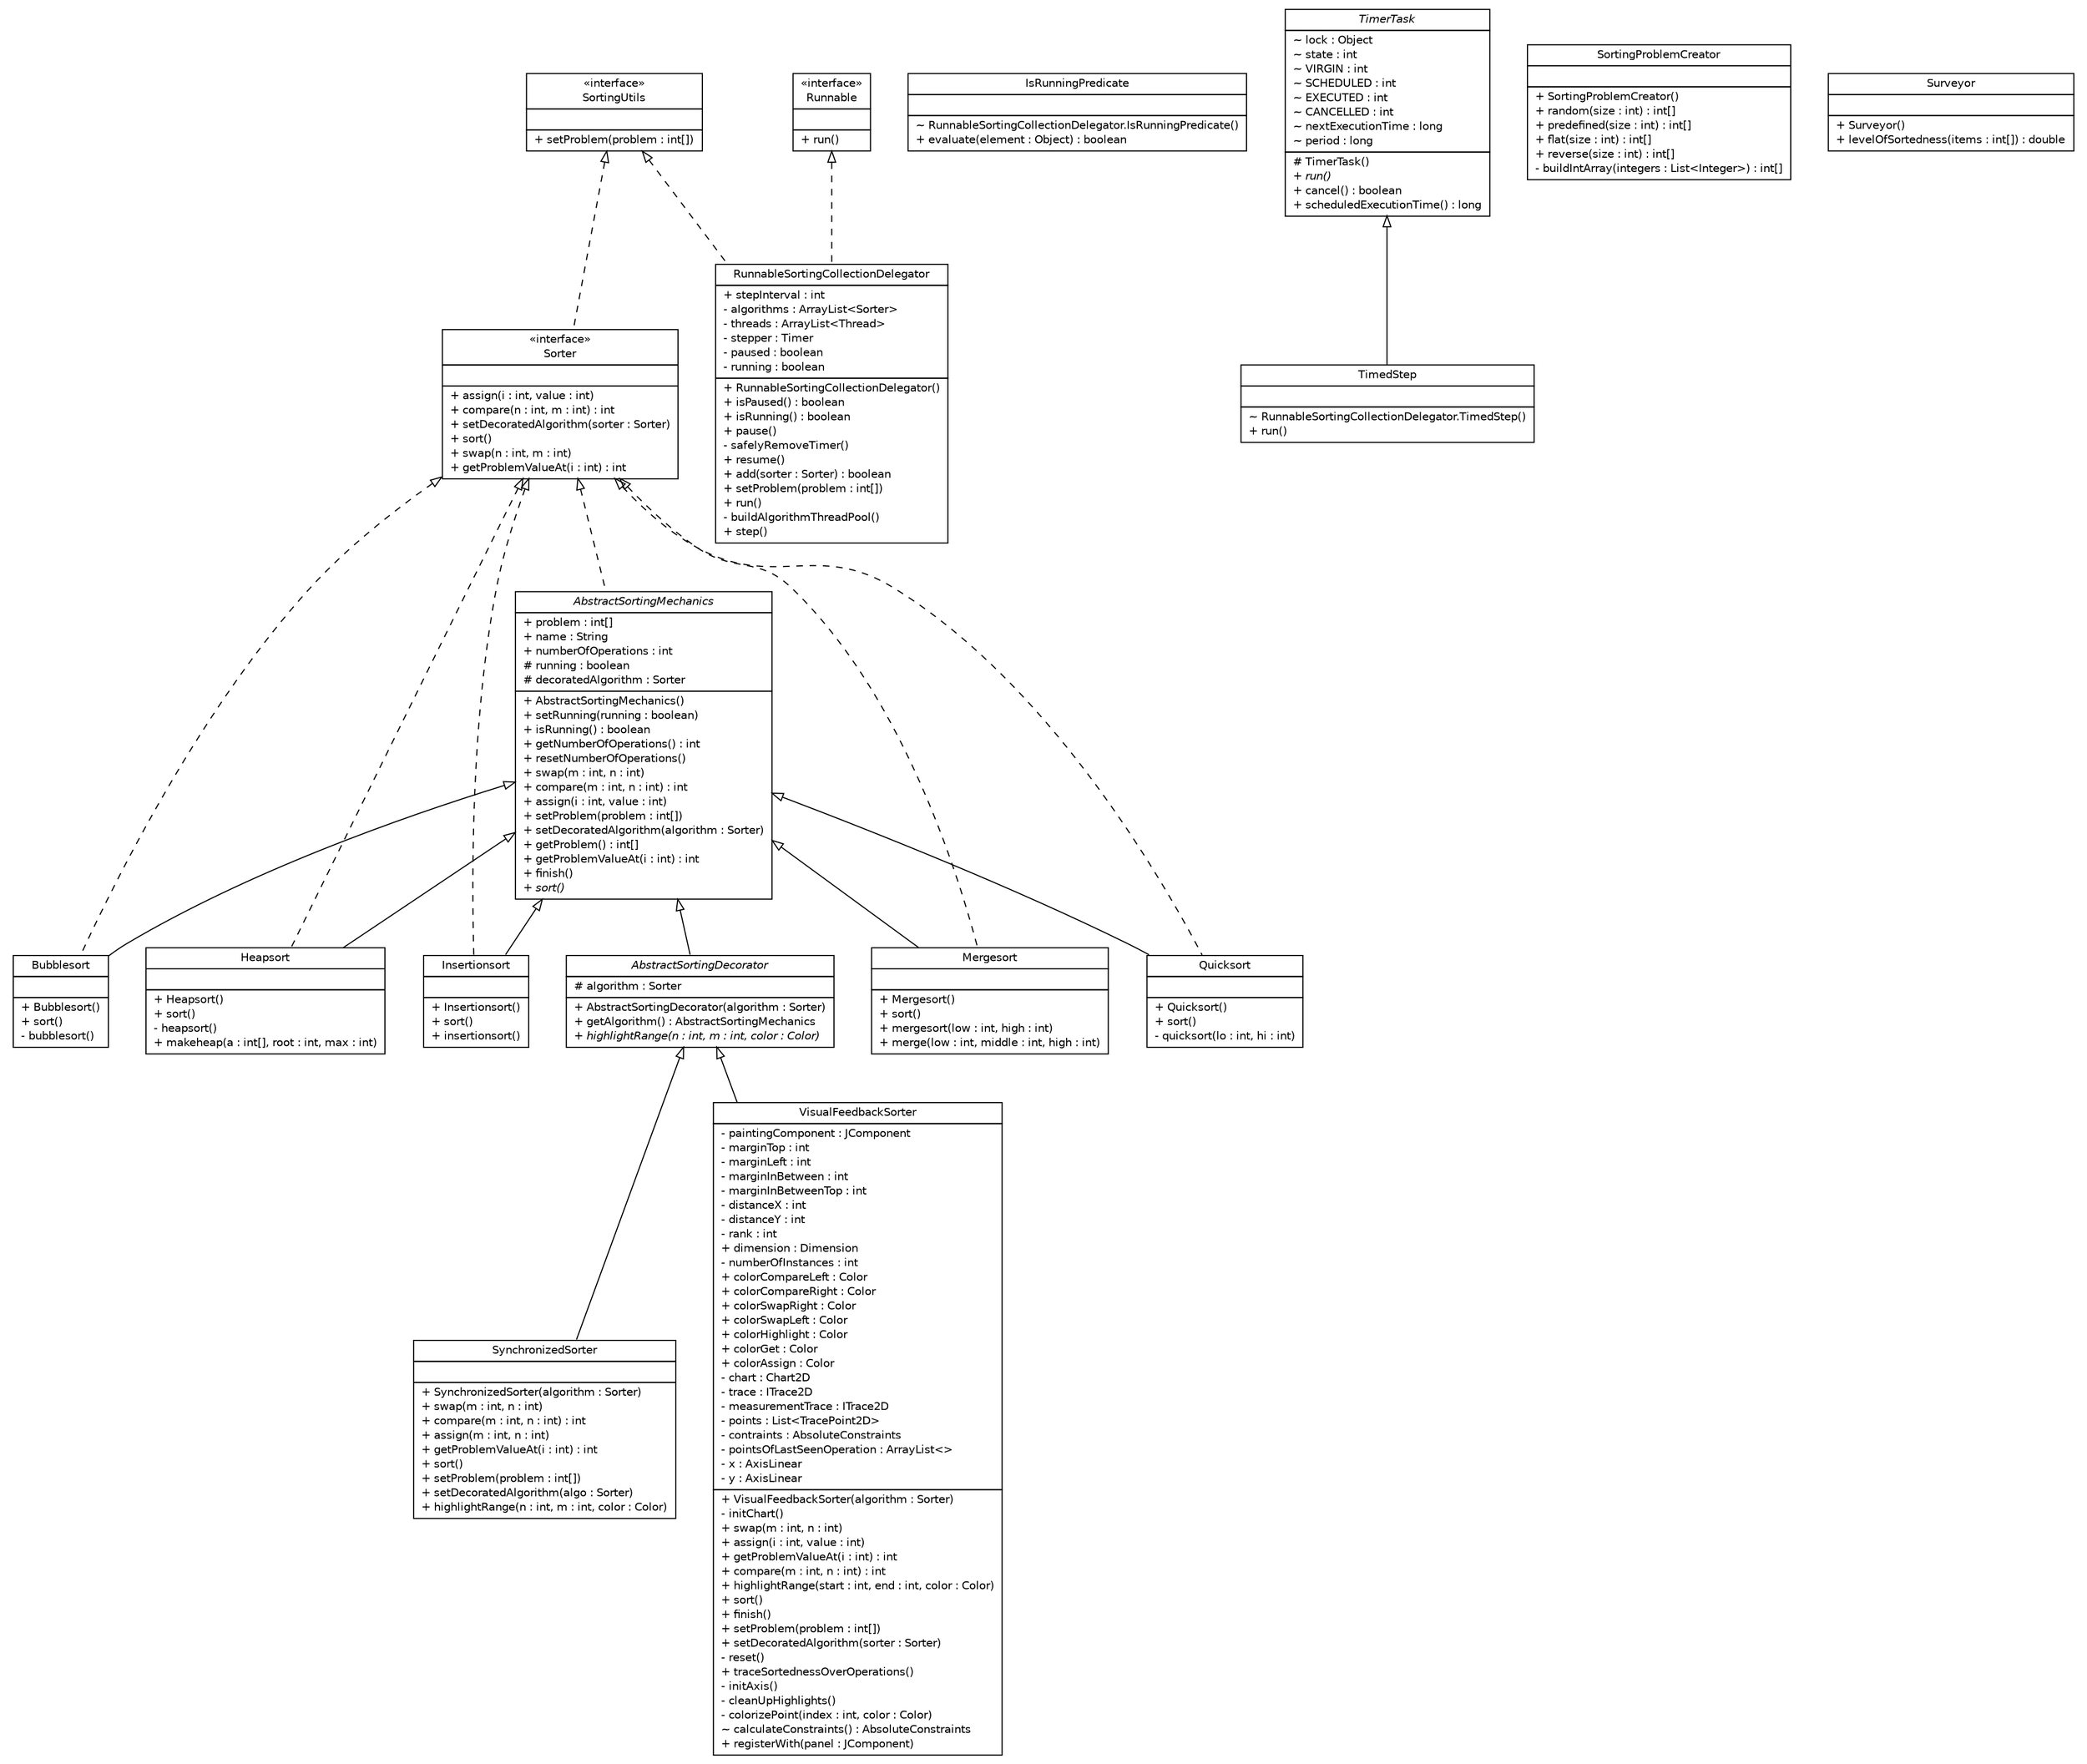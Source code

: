 #!/usr/local/bin/dot
#
# Class diagram 
# Generated by UMLGraph version 5.4 (http://www.umlgraph.org/)
#

digraph G {
	edge [fontname="Helvetica",fontsize=10,labelfontname="Helvetica",labelfontsize=10];
	node [fontname="Helvetica",fontsize=10,shape=plaintext];
	nodesep=0.25;
	ranksep=0.5;
	// chiwa.sorters.Bubblesort
	c0 [label=<<table title="chiwa.sorters.Bubblesort" border="0" cellborder="1" cellspacing="0" cellpadding="2" port="p">
		<tr><td><table border="0" cellspacing="0" cellpadding="1">
<tr><td align="center" balign="center"> Bubblesort </td></tr>
		</table></td></tr>
		<tr><td><table border="0" cellspacing="0" cellpadding="1">
<tr><td align="left" balign="left">  </td></tr>
		</table></td></tr>
		<tr><td><table border="0" cellspacing="0" cellpadding="1">
<tr><td align="left" balign="left"> + Bubblesort() </td></tr>
<tr><td align="left" balign="left"> + sort() </td></tr>
<tr><td align="left" balign="left"> - bubblesort() </td></tr>
		</table></td></tr>
		</table>>, URL="null", fontname="Helvetica", fontcolor="black", fontsize=10.0];
	// chiwa.sorters.Heapsort
	c1 [label=<<table title="chiwa.sorters.Heapsort" border="0" cellborder="1" cellspacing="0" cellpadding="2" port="p">
		<tr><td><table border="0" cellspacing="0" cellpadding="1">
<tr><td align="center" balign="center"> Heapsort </td></tr>
		</table></td></tr>
		<tr><td><table border="0" cellspacing="0" cellpadding="1">
<tr><td align="left" balign="left">  </td></tr>
		</table></td></tr>
		<tr><td><table border="0" cellspacing="0" cellpadding="1">
<tr><td align="left" balign="left"> + Heapsort() </td></tr>
<tr><td align="left" balign="left"> + sort() </td></tr>
<tr><td align="left" balign="left"> - heapsort() </td></tr>
<tr><td align="left" balign="left"> + makeheap(a : int[], root : int, max : int) </td></tr>
		</table></td></tr>
		</table>>, URL="null", fontname="Helvetica", fontcolor="black", fontsize=10.0];
	// chiwa.sorters.Insertionsort
	c2 [label=<<table title="chiwa.sorters.Insertionsort" border="0" cellborder="1" cellspacing="0" cellpadding="2" port="p">
		<tr><td><table border="0" cellspacing="0" cellpadding="1">
<tr><td align="center" balign="center"> Insertionsort </td></tr>
		</table></td></tr>
		<tr><td><table border="0" cellspacing="0" cellpadding="1">
<tr><td align="left" balign="left">  </td></tr>
		</table></td></tr>
		<tr><td><table border="0" cellspacing="0" cellpadding="1">
<tr><td align="left" balign="left"> + Insertionsort() </td></tr>
<tr><td align="left" balign="left"> + sort() </td></tr>
<tr><td align="left" balign="left"> + insertionsort() </td></tr>
		</table></td></tr>
		</table>>, URL="null", fontname="Helvetica", fontcolor="black", fontsize=10.0];
	// chiwa.sorters.Mergesort
	c3 [label=<<table title="chiwa.sorters.Mergesort" border="0" cellborder="1" cellspacing="0" cellpadding="2" port="p">
		<tr><td><table border="0" cellspacing="0" cellpadding="1">
<tr><td align="center" balign="center"> Mergesort </td></tr>
		</table></td></tr>
		<tr><td><table border="0" cellspacing="0" cellpadding="1">
<tr><td align="left" balign="left">  </td></tr>
		</table></td></tr>
		<tr><td><table border="0" cellspacing="0" cellpadding="1">
<tr><td align="left" balign="left"> + Mergesort() </td></tr>
<tr><td align="left" balign="left"> + sort() </td></tr>
<tr><td align="left" balign="left"> + mergesort(low : int, high : int) </td></tr>
<tr><td align="left" balign="left"> + merge(low : int, middle : int, high : int) </td></tr>
		</table></td></tr>
		</table>>, URL="null", fontname="Helvetica", fontcolor="black", fontsize=10.0];
	// chiwa.sorters.Quicksort
	c4 [label=<<table title="chiwa.sorters.Quicksort" border="0" cellborder="1" cellspacing="0" cellpadding="2" port="p">
		<tr><td><table border="0" cellspacing="0" cellpadding="1">
<tr><td align="center" balign="center"> Quicksort </td></tr>
		</table></td></tr>
		<tr><td><table border="0" cellspacing="0" cellpadding="1">
<tr><td align="left" balign="left">  </td></tr>
		</table></td></tr>
		<tr><td><table border="0" cellspacing="0" cellpadding="1">
<tr><td align="left" balign="left"> + Quicksort() </td></tr>
<tr><td align="left" balign="left"> + sort() </td></tr>
<tr><td align="left" balign="left"> - quicksort(lo : int, hi : int) </td></tr>
		</table></td></tr>
		</table>>, URL="null", fontname="Helvetica", fontcolor="black", fontsize=10.0];
	// fosbos.seminar.sorting.AbstractSortingDecorator
	c5 [label=<<table title="fosbos.seminar.sorting.AbstractSortingDecorator" border="0" cellborder="1" cellspacing="0" cellpadding="2" port="p">
		<tr><td><table border="0" cellspacing="0" cellpadding="1">
<tr><td align="center" balign="center"><font face="Helvetica-Oblique"> AbstractSortingDecorator </font></td></tr>
		</table></td></tr>
		<tr><td><table border="0" cellspacing="0" cellpadding="1">
<tr><td align="left" balign="left"> # algorithm : Sorter </td></tr>
		</table></td></tr>
		<tr><td><table border="0" cellspacing="0" cellpadding="1">
<tr><td align="left" balign="left"> + AbstractSortingDecorator(algorithm : Sorter) </td></tr>
<tr><td align="left" balign="left"> + getAlgorithm() : AbstractSortingMechanics </td></tr>
<tr><td align="left" balign="left"><font face="Helvetica-Oblique" point-size="10.0"> + highlightRange(n : int, m : int, color : Color) </font></td></tr>
		</table></td></tr>
		</table>>, URL="null", fontname="Helvetica", fontcolor="black", fontsize=10.0];
	// fosbos.seminar.sorting.AbstractSortingMechanics
	c6 [label=<<table title="fosbos.seminar.sorting.AbstractSortingMechanics" border="0" cellborder="1" cellspacing="0" cellpadding="2" port="p">
		<tr><td><table border="0" cellspacing="0" cellpadding="1">
<tr><td align="center" balign="center"><font face="Helvetica-Oblique"> AbstractSortingMechanics </font></td></tr>
		</table></td></tr>
		<tr><td><table border="0" cellspacing="0" cellpadding="1">
<tr><td align="left" balign="left"> + problem : int[] </td></tr>
<tr><td align="left" balign="left"> + name : String </td></tr>
<tr><td align="left" balign="left"> + numberOfOperations : int </td></tr>
<tr><td align="left" balign="left"> # running : boolean </td></tr>
<tr><td align="left" balign="left"> # decoratedAlgorithm : Sorter </td></tr>
		</table></td></tr>
		<tr><td><table border="0" cellspacing="0" cellpadding="1">
<tr><td align="left" balign="left"> + AbstractSortingMechanics() </td></tr>
<tr><td align="left" balign="left"> + setRunning(running : boolean) </td></tr>
<tr><td align="left" balign="left"> + isRunning() : boolean </td></tr>
<tr><td align="left" balign="left"> + getNumberOfOperations() : int </td></tr>
<tr><td align="left" balign="left"> + resetNumberOfOperations() </td></tr>
<tr><td align="left" balign="left"> + swap(m : int, n : int) </td></tr>
<tr><td align="left" balign="left"> + compare(m : int, n : int) : int </td></tr>
<tr><td align="left" balign="left"> + assign(i : int, value : int) </td></tr>
<tr><td align="left" balign="left"> + setProblem(problem : int[]) </td></tr>
<tr><td align="left" balign="left"> + setDecoratedAlgorithm(algorithm : Sorter) </td></tr>
<tr><td align="left" balign="left"> + getProblem() : int[] </td></tr>
<tr><td align="left" balign="left"> + getProblemValueAt(i : int) : int </td></tr>
<tr><td align="left" balign="left"> + finish() </td></tr>
<tr><td align="left" balign="left"><font face="Helvetica-Oblique" point-size="10.0"> + sort() </font></td></tr>
		</table></td></tr>
		</table>>, URL="null", fontname="Helvetica", fontcolor="black", fontsize=10.0];
	// fosbos.seminar.sorting.Sorter
	c7 [label=<<table title="fosbos.seminar.sorting.Sorter" border="0" cellborder="1" cellspacing="0" cellpadding="2" port="p">
		<tr><td><table border="0" cellspacing="0" cellpadding="1">
<tr><td align="center" balign="center"> &#171;interface&#187; </td></tr>
<tr><td align="center" balign="center"> Sorter </td></tr>
		</table></td></tr>
		<tr><td><table border="0" cellspacing="0" cellpadding="1">
<tr><td align="left" balign="left">  </td></tr>
		</table></td></tr>
		<tr><td><table border="0" cellspacing="0" cellpadding="1">
<tr><td align="left" balign="left"> + assign(i : int, value : int) </td></tr>
<tr><td align="left" balign="left"> + compare(n : int, m : int) : int </td></tr>
<tr><td align="left" balign="left"> + setDecoratedAlgorithm(sorter : Sorter) </td></tr>
<tr><td align="left" balign="left"> + sort() </td></tr>
<tr><td align="left" balign="left"> + swap(n : int, m : int) </td></tr>
<tr><td align="left" balign="left"> + getProblemValueAt(i : int) : int </td></tr>
		</table></td></tr>
		</table>>, URL="null", fontname="Helvetica", fontcolor="black", fontsize=10.0];
	// fosbos.seminar.sorting.decorators.SynchronizedSorter
	c8 [label=<<table title="fosbos.seminar.sorting.decorators.SynchronizedSorter" border="0" cellborder="1" cellspacing="0" cellpadding="2" port="p">
		<tr><td><table border="0" cellspacing="0" cellpadding="1">
<tr><td align="center" balign="center"> SynchronizedSorter </td></tr>
		</table></td></tr>
		<tr><td><table border="0" cellspacing="0" cellpadding="1">
<tr><td align="left" balign="left">  </td></tr>
		</table></td></tr>
		<tr><td><table border="0" cellspacing="0" cellpadding="1">
<tr><td align="left" balign="left"> + SynchronizedSorter(algorithm : Sorter) </td></tr>
<tr><td align="left" balign="left"> + swap(m : int, n : int) </td></tr>
<tr><td align="left" balign="left"> + compare(m : int, n : int) : int </td></tr>
<tr><td align="left" balign="left"> + assign(m : int, n : int) </td></tr>
<tr><td align="left" balign="left"> + getProblemValueAt(i : int) : int </td></tr>
<tr><td align="left" balign="left"> + sort() </td></tr>
<tr><td align="left" balign="left"> + setProblem(problem : int[]) </td></tr>
<tr><td align="left" balign="left"> + setDecoratedAlgorithm(algo : Sorter) </td></tr>
<tr><td align="left" balign="left"> + highlightRange(n : int, m : int, color : Color) </td></tr>
		</table></td></tr>
		</table>>, URL="null", fontname="Helvetica", fontcolor="black", fontsize=10.0];
	// fosbos.seminar.sorting.decorators.VisualFeedbackSorter
	c9 [label=<<table title="fosbos.seminar.sorting.decorators.VisualFeedbackSorter" border="0" cellborder="1" cellspacing="0" cellpadding="2" port="p">
		<tr><td><table border="0" cellspacing="0" cellpadding="1">
<tr><td align="center" balign="center"> VisualFeedbackSorter </td></tr>
		</table></td></tr>
		<tr><td><table border="0" cellspacing="0" cellpadding="1">
<tr><td align="left" balign="left"> - paintingComponent : JComponent </td></tr>
<tr><td align="left" balign="left"> - marginTop : int </td></tr>
<tr><td align="left" balign="left"> - marginLeft : int </td></tr>
<tr><td align="left" balign="left"> - marginInBetween : int </td></tr>
<tr><td align="left" balign="left"> - marginInBetweenTop : int </td></tr>
<tr><td align="left" balign="left"> - distanceX : int </td></tr>
<tr><td align="left" balign="left"> - distanceY : int </td></tr>
<tr><td align="left" balign="left"> - rank : int </td></tr>
<tr><td align="left" balign="left"> + dimension : Dimension </td></tr>
<tr><td align="left" balign="left"> - numberOfInstances : int </td></tr>
<tr><td align="left" balign="left"> + colorCompareLeft : Color </td></tr>
<tr><td align="left" balign="left"> + colorCompareRight : Color </td></tr>
<tr><td align="left" balign="left"> + colorSwapRight : Color </td></tr>
<tr><td align="left" balign="left"> + colorSwapLeft : Color </td></tr>
<tr><td align="left" balign="left"> + colorHighlight : Color </td></tr>
<tr><td align="left" balign="left"> + colorGet : Color </td></tr>
<tr><td align="left" balign="left"> + colorAssign : Color </td></tr>
<tr><td align="left" balign="left"> - chart : Chart2D </td></tr>
<tr><td align="left" balign="left"> - trace : ITrace2D </td></tr>
<tr><td align="left" balign="left"> - measurementTrace : ITrace2D </td></tr>
<tr><td align="left" balign="left"> - points : List&lt;TracePoint2D&gt; </td></tr>
<tr><td align="left" balign="left"> - contraints : AbsoluteConstraints </td></tr>
<tr><td align="left" balign="left"> - pointsOfLastSeenOperation : ArrayList&lt;&gt; </td></tr>
<tr><td align="left" balign="left"> - x : AxisLinear </td></tr>
<tr><td align="left" balign="left"> - y : AxisLinear </td></tr>
		</table></td></tr>
		<tr><td><table border="0" cellspacing="0" cellpadding="1">
<tr><td align="left" balign="left"> + VisualFeedbackSorter(algorithm : Sorter) </td></tr>
<tr><td align="left" balign="left"> - initChart() </td></tr>
<tr><td align="left" balign="left"> + swap(m : int, n : int) </td></tr>
<tr><td align="left" balign="left"> + assign(i : int, value : int) </td></tr>
<tr><td align="left" balign="left"> + getProblemValueAt(i : int) : int </td></tr>
<tr><td align="left" balign="left"> + compare(m : int, n : int) : int </td></tr>
<tr><td align="left" balign="left"> + highlightRange(start : int, end : int, color : Color) </td></tr>
<tr><td align="left" balign="left"> + sort() </td></tr>
<tr><td align="left" balign="left"> + finish() </td></tr>
<tr><td align="left" balign="left"> + setProblem(problem : int[]) </td></tr>
<tr><td align="left" balign="left"> + setDecoratedAlgorithm(sorter : Sorter) </td></tr>
<tr><td align="left" balign="left"> - reset() </td></tr>
<tr><td align="left" balign="left"> + traceSortednessOverOperations() </td></tr>
<tr><td align="left" balign="left"> - initAxis() </td></tr>
<tr><td align="left" balign="left"> - cleanUpHighlights() </td></tr>
<tr><td align="left" balign="left"> - colorizePoint(index : int, color : Color) </td></tr>
<tr><td align="left" balign="left"> ~ calculateConstraints() : AbsoluteConstraints </td></tr>
<tr><td align="left" balign="left"> + registerWith(panel : JComponent) </td></tr>
		</table></td></tr>
		</table>>, URL="null", fontname="Helvetica", fontcolor="black", fontsize=10.0];
	// fosbos.seminar.sorting.utils.RunnableSortingCollectionDelegator
	c10 [label=<<table title="fosbos.seminar.sorting.utils.RunnableSortingCollectionDelegator" border="0" cellborder="1" cellspacing="0" cellpadding="2" port="p">
		<tr><td><table border="0" cellspacing="0" cellpadding="1">
<tr><td align="center" balign="center"> RunnableSortingCollectionDelegator </td></tr>
		</table></td></tr>
		<tr><td><table border="0" cellspacing="0" cellpadding="1">
<tr><td align="left" balign="left"> + stepInterval : int </td></tr>
<tr><td align="left" balign="left"> - algorithms : ArrayList&lt;Sorter&gt; </td></tr>
<tr><td align="left" balign="left"> - threads : ArrayList&lt;Thread&gt; </td></tr>
<tr><td align="left" balign="left"> - stepper : Timer </td></tr>
<tr><td align="left" balign="left"> - paused : boolean </td></tr>
<tr><td align="left" balign="left"> - running : boolean </td></tr>
		</table></td></tr>
		<tr><td><table border="0" cellspacing="0" cellpadding="1">
<tr><td align="left" balign="left"> + RunnableSortingCollectionDelegator() </td></tr>
<tr><td align="left" balign="left"> + isPaused() : boolean </td></tr>
<tr><td align="left" balign="left"> + isRunning() : boolean </td></tr>
<tr><td align="left" balign="left"> + pause() </td></tr>
<tr><td align="left" balign="left"> - safelyRemoveTimer() </td></tr>
<tr><td align="left" balign="left"> + resume() </td></tr>
<tr><td align="left" balign="left"> + add(sorter : Sorter) : boolean </td></tr>
<tr><td align="left" balign="left"> + setProblem(problem : int[]) </td></tr>
<tr><td align="left" balign="left"> + run() </td></tr>
<tr><td align="left" balign="left"> - buildAlgorithmThreadPool() </td></tr>
<tr><td align="left" balign="left"> + step() </td></tr>
		</table></td></tr>
		</table>>, URL="null", fontname="Helvetica", fontcolor="black", fontsize=10.0];
	// fosbos.seminar.sorting.utils.RunnableSortingCollectionDelegator.IsRunningPredicate
	c11 [label=<<table title="fosbos.seminar.sorting.utils.RunnableSortingCollectionDelegator.IsRunningPredicate" border="0" cellborder="1" cellspacing="0" cellpadding="2" port="p">
		<tr><td><table border="0" cellspacing="0" cellpadding="1">
<tr><td align="center" balign="center"> IsRunningPredicate </td></tr>
		</table></td></tr>
		<tr><td><table border="0" cellspacing="0" cellpadding="1">
<tr><td align="left" balign="left">  </td></tr>
		</table></td></tr>
		<tr><td><table border="0" cellspacing="0" cellpadding="1">
<tr><td align="left" balign="left"> ~ RunnableSortingCollectionDelegator.IsRunningPredicate() </td></tr>
<tr><td align="left" balign="left"> + evaluate(element : Object) : boolean </td></tr>
		</table></td></tr>
		</table>>, URL="null", fontname="Helvetica", fontcolor="black", fontsize=10.0];
	// fosbos.seminar.sorting.utils.RunnableSortingCollectionDelegator.TimedStep
	c12 [label=<<table title="fosbos.seminar.sorting.utils.RunnableSortingCollectionDelegator.TimedStep" border="0" cellborder="1" cellspacing="0" cellpadding="2" port="p">
		<tr><td><table border="0" cellspacing="0" cellpadding="1">
<tr><td align="center" balign="center"> TimedStep </td></tr>
		</table></td></tr>
		<tr><td><table border="0" cellspacing="0" cellpadding="1">
<tr><td align="left" balign="left">  </td></tr>
		</table></td></tr>
		<tr><td><table border="0" cellspacing="0" cellpadding="1">
<tr><td align="left" balign="left"> ~ RunnableSortingCollectionDelegator.TimedStep() </td></tr>
<tr><td align="left" balign="left"> + run() </td></tr>
		</table></td></tr>
		</table>>, URL="null", fontname="Helvetica", fontcolor="black", fontsize=10.0];
	// fosbos.seminar.sorting.utils.SortingProblemCreator
	c13 [label=<<table title="fosbos.seminar.sorting.utils.SortingProblemCreator" border="0" cellborder="1" cellspacing="0" cellpadding="2" port="p">
		<tr><td><table border="0" cellspacing="0" cellpadding="1">
<tr><td align="center" balign="center"> SortingProblemCreator </td></tr>
		</table></td></tr>
		<tr><td><table border="0" cellspacing="0" cellpadding="1">
<tr><td align="left" balign="left">  </td></tr>
		</table></td></tr>
		<tr><td><table border="0" cellspacing="0" cellpadding="1">
<tr><td align="left" balign="left"> + SortingProblemCreator() </td></tr>
<tr><td align="left" balign="left"> + random(size : int) : int[] </td></tr>
<tr><td align="left" balign="left"> + predefined(size : int) : int[] </td></tr>
<tr><td align="left" balign="left"> + flat(size : int) : int[] </td></tr>
<tr><td align="left" balign="left"> + reverse(size : int) : int[] </td></tr>
<tr><td align="left" balign="left"> - buildIntArray(integers : List&lt;Integer&gt;) : int[] </td></tr>
		</table></td></tr>
		</table>>, URL="null", fontname="Helvetica", fontcolor="black", fontsize=10.0];
	// fosbos.seminar.sorting.utils.SortingUtils
	c14 [label=<<table title="fosbos.seminar.sorting.utils.SortingUtils" border="0" cellborder="1" cellspacing="0" cellpadding="2" port="p">
		<tr><td><table border="0" cellspacing="0" cellpadding="1">
<tr><td align="center" balign="center"> &#171;interface&#187; </td></tr>
<tr><td align="center" balign="center"> SortingUtils </td></tr>
		</table></td></tr>
		<tr><td><table border="0" cellspacing="0" cellpadding="1">
<tr><td align="left" balign="left">  </td></tr>
		</table></td></tr>
		<tr><td><table border="0" cellspacing="0" cellpadding="1">
<tr><td align="left" balign="left"> + setProblem(problem : int[]) </td></tr>
		</table></td></tr>
		</table>>, URL="null", fontname="Helvetica", fontcolor="black", fontsize=10.0];
	// fosbos.seminar.sorting.utils.Surveyor
	c15 [label=<<table title="fosbos.seminar.sorting.utils.Surveyor" border="0" cellborder="1" cellspacing="0" cellpadding="2" port="p">
		<tr><td><table border="0" cellspacing="0" cellpadding="1">
<tr><td align="center" balign="center"> Surveyor </td></tr>
		</table></td></tr>
		<tr><td><table border="0" cellspacing="0" cellpadding="1">
<tr><td align="left" balign="left">  </td></tr>
		</table></td></tr>
		<tr><td><table border="0" cellspacing="0" cellpadding="1">
<tr><td align="left" balign="left"> + Surveyor() </td></tr>
<tr><td align="left" balign="left"> + levelOfSortedness(items : int[]) : double </td></tr>
		</table></td></tr>
		</table>>, URL="null", fontname="Helvetica", fontcolor="black", fontsize=10.0];
	//chiwa.sorters.Bubblesort extends fosbos.seminar.sorting.AbstractSortingMechanics
	c6:p -> c0:p [dir=back,arrowtail=empty];
	//chiwa.sorters.Bubblesort implements fosbos.seminar.sorting.Sorter
	c7:p -> c0:p [dir=back,arrowtail=empty,style=dashed];
	//chiwa.sorters.Heapsort extends fosbos.seminar.sorting.AbstractSortingMechanics
	c6:p -> c1:p [dir=back,arrowtail=empty];
	//chiwa.sorters.Heapsort implements fosbos.seminar.sorting.Sorter
	c7:p -> c1:p [dir=back,arrowtail=empty,style=dashed];
	//chiwa.sorters.Insertionsort extends fosbos.seminar.sorting.AbstractSortingMechanics
	c6:p -> c2:p [dir=back,arrowtail=empty];
	//chiwa.sorters.Insertionsort implements fosbos.seminar.sorting.Sorter
	c7:p -> c2:p [dir=back,arrowtail=empty,style=dashed];
	//chiwa.sorters.Mergesort extends fosbos.seminar.sorting.AbstractSortingMechanics
	c6:p -> c3:p [dir=back,arrowtail=empty];
	//chiwa.sorters.Mergesort implements fosbos.seminar.sorting.Sorter
	c7:p -> c3:p [dir=back,arrowtail=empty,style=dashed];
	//chiwa.sorters.Quicksort extends fosbos.seminar.sorting.AbstractSortingMechanics
	c6:p -> c4:p [dir=back,arrowtail=empty];
	//chiwa.sorters.Quicksort implements fosbos.seminar.sorting.Sorter
	c7:p -> c4:p [dir=back,arrowtail=empty,style=dashed];
	//fosbos.seminar.sorting.AbstractSortingDecorator extends fosbos.seminar.sorting.AbstractSortingMechanics
	c6:p -> c5:p [dir=back,arrowtail=empty];
	//fosbos.seminar.sorting.AbstractSortingMechanics implements fosbos.seminar.sorting.Sorter
	c7:p -> c6:p [dir=back,arrowtail=empty,style=dashed];
	//fosbos.seminar.sorting.Sorter implements fosbos.seminar.sorting.utils.SortingUtils
	c14:p -> c7:p [dir=back,arrowtail=empty,style=dashed];
	//fosbos.seminar.sorting.decorators.SynchronizedSorter extends fosbos.seminar.sorting.AbstractSortingDecorator
	c5:p -> c8:p [dir=back,arrowtail=empty];
	//fosbos.seminar.sorting.decorators.VisualFeedbackSorter extends fosbos.seminar.sorting.AbstractSortingDecorator
	c5:p -> c9:p [dir=back,arrowtail=empty];
	//fosbos.seminar.sorting.utils.RunnableSortingCollectionDelegator implements fosbos.seminar.sorting.utils.SortingUtils
	c14:p -> c10:p [dir=back,arrowtail=empty,style=dashed];
	//fosbos.seminar.sorting.utils.RunnableSortingCollectionDelegator implements java.lang.Runnable
	c16:p -> c10:p [dir=back,arrowtail=empty,style=dashed];
	//fosbos.seminar.sorting.utils.RunnableSortingCollectionDelegator.TimedStep extends java.util.TimerTask
	c17:p -> c12:p [dir=back,arrowtail=empty];
	// java.lang.Runnable
	c16 [label=<<table title="java.lang.Runnable" border="0" cellborder="1" cellspacing="0" cellpadding="2" port="p" href="http://java.sun.com/j2se/1.4.2/docs/api/java/lang/Runnable.html">
		<tr><td><table border="0" cellspacing="0" cellpadding="1">
<tr><td align="center" balign="center"> &#171;interface&#187; </td></tr>
<tr><td align="center" balign="center"> Runnable </td></tr>
		</table></td></tr>
		<tr><td><table border="0" cellspacing="0" cellpadding="1">
<tr><td align="left" balign="left">  </td></tr>
		</table></td></tr>
		<tr><td><table border="0" cellspacing="0" cellpadding="1">
<tr><td align="left" balign="left"> + run() </td></tr>
		</table></td></tr>
		</table>>, URL="http://java.sun.com/j2se/1.4.2/docs/api/java/lang/Runnable.html", fontname="Helvetica", fontcolor="black", fontsize=10.0];
	// java.util.TimerTask
	c17 [label=<<table title="java.util.TimerTask" border="0" cellborder="1" cellspacing="0" cellpadding="2" port="p" href="http://java.sun.com/j2se/1.4.2/docs/api/java/util/TimerTask.html">
		<tr><td><table border="0" cellspacing="0" cellpadding="1">
<tr><td align="center" balign="center"><font face="Helvetica-Oblique"> TimerTask </font></td></tr>
		</table></td></tr>
		<tr><td><table border="0" cellspacing="0" cellpadding="1">
<tr><td align="left" balign="left"> ~ lock : Object </td></tr>
<tr><td align="left" balign="left"> ~ state : int </td></tr>
<tr><td align="left" balign="left"> ~ VIRGIN : int </td></tr>
<tr><td align="left" balign="left"> ~ SCHEDULED : int </td></tr>
<tr><td align="left" balign="left"> ~ EXECUTED : int </td></tr>
<tr><td align="left" balign="left"> ~ CANCELLED : int </td></tr>
<tr><td align="left" balign="left"> ~ nextExecutionTime : long </td></tr>
<tr><td align="left" balign="left"> ~ period : long </td></tr>
		</table></td></tr>
		<tr><td><table border="0" cellspacing="0" cellpadding="1">
<tr><td align="left" balign="left"> # TimerTask() </td></tr>
<tr><td align="left" balign="left"><font face="Helvetica-Oblique" point-size="10.0"> + run() </font></td></tr>
<tr><td align="left" balign="left"> + cancel() : boolean </td></tr>
<tr><td align="left" balign="left"> + scheduledExecutionTime() : long </td></tr>
		</table></td></tr>
		</table>>, URL="http://java.sun.com/j2se/1.4.2/docs/api/java/util/TimerTask.html", fontname="Helvetica", fontcolor="black", fontsize=10.0];
}


